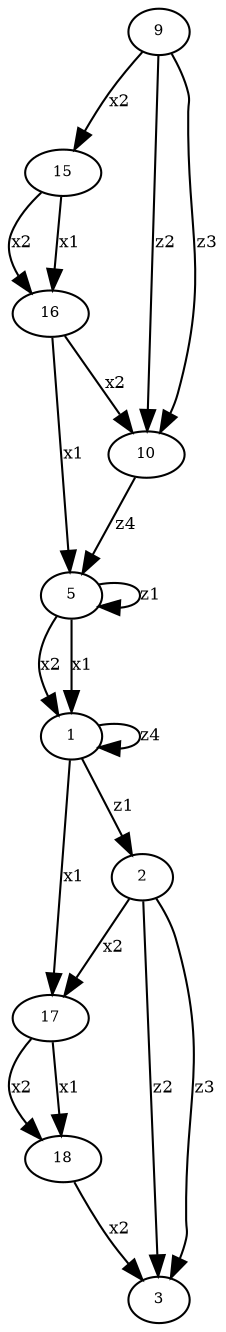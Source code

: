 digraph D {
"Hv1" [label="1",fontsize=7,width=.01,height=.01];
"Hv1" -> "Hv1" [label="z4",fontsize=8];
"Hv1" -> "Hv9" [label="x1",fontsize=8];
"Hv1" -> "Hv2" [label="z1",fontsize=8];
"Hv2" [label="2",fontsize=7,width=.01,height=.01];
"Hv2" -> "Hv9" [label="x2",fontsize=8];
"Hv2" -> "Hv3" [label="z2",fontsize=8];
"Hv2" -> "Hv3" [label="z3",fontsize=8];
"Hv3" [label="3",fontsize=7,width=.01,height=.01];
"Hv4" [label="5",fontsize=7,width=.01,height=.01];
"Hv4" -> "Hv1" [label="x2",fontsize=8];
"Hv4" -> "Hv1" [label="x1",fontsize=8];
"Hv4" -> "Hv4" [label="z1",fontsize=8];
"Hv5" [label="9",fontsize=7,width=.01,height=.01];
"Hv5" -> "Hv7" [label="x2",fontsize=8];
"Hv5" -> "Hv6" [label="z2",fontsize=8];
"Hv5" -> "Hv6" [label="z3",fontsize=8];
"Hv6" [label="10",fontsize=7,width=.01,height=.01];
"Hv6" -> "Hv4" [label="z4",fontsize=8];
"Hv7" [label="15",fontsize=7,width=.01,height=.01];
"Hv7" -> "Hv8" [label="x2",fontsize=8];
"Hv7" -> "Hv8" [label="x1",fontsize=8];
"Hv8" [label="16",fontsize=7,width=.01,height=.01];
"Hv8" -> "Hv6" [label="x2",fontsize=8];
"Hv8" -> "Hv4" [label="x1",fontsize=8];
"Hv9" [label="17",fontsize=7,width=.01,height=.01];
"Hv9" -> "Hv10" [label="x2",fontsize=8];
"Hv9" -> "Hv10" [label="x1",fontsize=8];
"Hv10" [label="18",fontsize=7,width=.01,height=.01];
"Hv10" -> "Hv3" [label="x2",fontsize=8];
}
